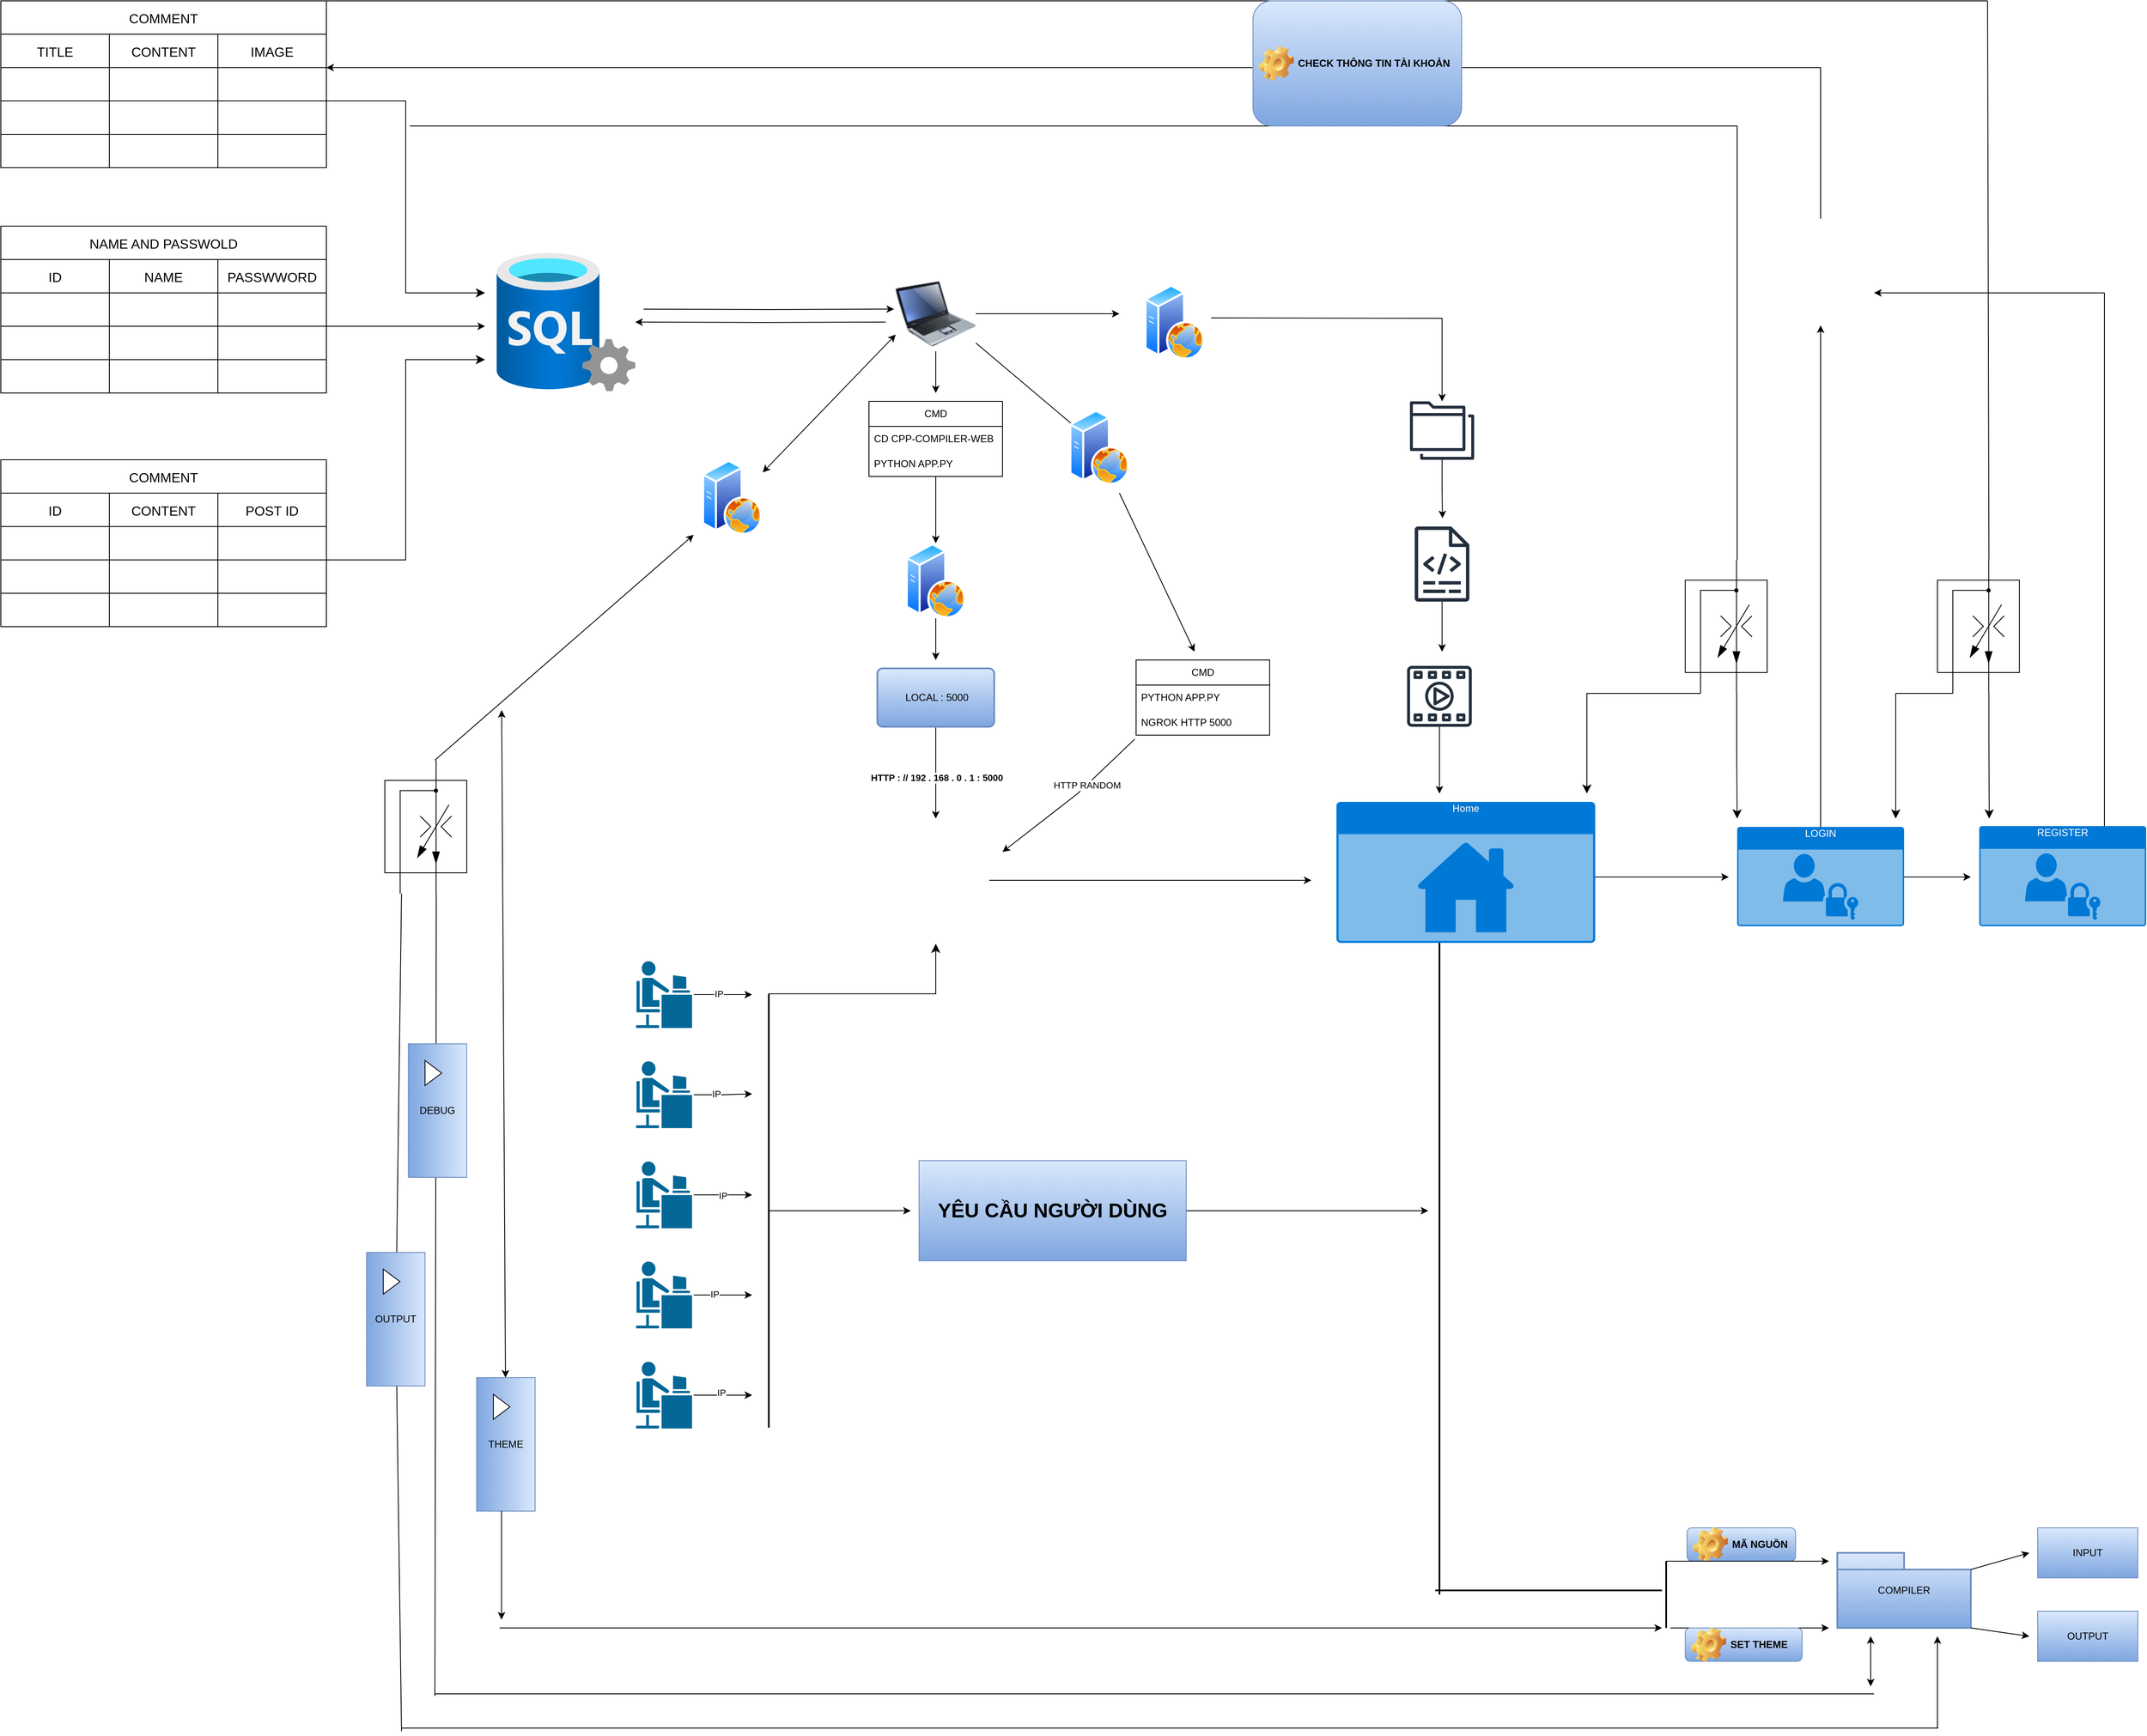 <mxfile version="24.7.7">
  <diagram id="C5RBs43oDa-KdzZeNtuy" name="Page-1">
    <mxGraphModel dx="3058" dy="2246" grid="1" gridSize="10" guides="1" tooltips="1" connect="1" arrows="1" fold="1" page="1" pageScale="1" pageWidth="827" pageHeight="1169" math="0" shadow="0">
      <root>
        <mxCell id="WIyWlLk6GJQsqaUBKTNV-0" />
        <mxCell id="WIyWlLk6GJQsqaUBKTNV-1" parent="WIyWlLk6GJQsqaUBKTNV-0" />
        <mxCell id="qYLYCxETFnoU9vuf-ubb-127" style="edgeStyle=orthogonalEdgeStyle;rounded=0;orthogonalLoop=1;jettySize=auto;html=1;" edge="1" parent="WIyWlLk6GJQsqaUBKTNV-1" source="qYLYCxETFnoU9vuf-ubb-1">
          <mxGeometry relative="1" as="geometry">
            <mxPoint x="180" y="281.0" as="targetPoint" />
          </mxGeometry>
        </mxCell>
        <mxCell id="qYLYCxETFnoU9vuf-ubb-131" value="IP" style="edgeLabel;html=1;align=center;verticalAlign=middle;resizable=0;points=[];" vertex="1" connectable="0" parent="qYLYCxETFnoU9vuf-ubb-127">
          <mxGeometry x="-0.144" y="1" relative="1" as="geometry">
            <mxPoint as="offset" />
          </mxGeometry>
        </mxCell>
        <mxCell id="qYLYCxETFnoU9vuf-ubb-1" value="" style="shape=mxgraph.cisco.people.androgenous_person;html=1;pointerEvents=1;dashed=0;fillColor=#036897;strokeColor=#ffffff;strokeWidth=2;verticalLabelPosition=bottom;verticalAlign=top;align=center;outlineConnect=0;" vertex="1" parent="WIyWlLk6GJQsqaUBKTNV-1">
          <mxGeometry x="40" y="240" width="69" height="82" as="geometry" />
        </mxCell>
        <mxCell id="qYLYCxETFnoU9vuf-ubb-53" style="edgeStyle=orthogonalEdgeStyle;rounded=0;orthogonalLoop=1;jettySize=auto;html=1;" edge="1" parent="WIyWlLk6GJQsqaUBKTNV-1" source="qYLYCxETFnoU9vuf-ubb-7">
          <mxGeometry relative="1" as="geometry">
            <mxPoint x="400" y="70" as="targetPoint" />
          </mxGeometry>
        </mxCell>
        <mxCell id="qYLYCxETFnoU9vuf-ubb-56" value="&lt;b&gt;HTTP : // 192 . 168 . 0 . 1 : 5000&lt;/b&gt;" style="edgeLabel;html=1;align=center;verticalAlign=middle;resizable=0;points=[];" vertex="1" connectable="0" parent="qYLYCxETFnoU9vuf-ubb-53">
          <mxGeometry x="0.105" relative="1" as="geometry">
            <mxPoint as="offset" />
          </mxGeometry>
        </mxCell>
        <mxCell id="qYLYCxETFnoU9vuf-ubb-7" value="&amp;nbsp; &amp;nbsp; &amp;nbsp; &amp;nbsp; LOCAL : 5000" style="rounded=1;arcSize=9;align=left;spacingLeft=5;strokeColor=#6c8ebf;html=1;strokeWidth=2;fontSize=12;fillColor=#dae8fc;gradientColor=#7ea6e0;fontStyle=0;" vertex="1" parent="WIyWlLk6GJQsqaUBKTNV-1">
          <mxGeometry x="330" y="-110" width="140" height="70" as="geometry" />
        </mxCell>
        <mxCell id="qYLYCxETFnoU9vuf-ubb-115" style="edgeStyle=orthogonalEdgeStyle;rounded=0;orthogonalLoop=1;jettySize=auto;html=1;" edge="1" parent="WIyWlLk6GJQsqaUBKTNV-1" target="qYLYCxETFnoU9vuf-ubb-39">
          <mxGeometry relative="1" as="geometry">
            <mxPoint x="340" y="-525" as="sourcePoint" />
          </mxGeometry>
        </mxCell>
        <mxCell id="qYLYCxETFnoU9vuf-ubb-144" style="edgeStyle=orthogonalEdgeStyle;rounded=0;orthogonalLoop=1;jettySize=auto;html=1;" edge="1" parent="WIyWlLk6GJQsqaUBKTNV-1">
          <mxGeometry relative="1" as="geometry">
            <mxPoint x="400" y="-440" as="targetPoint" />
            <mxPoint x="400" y="-490" as="sourcePoint" />
          </mxGeometry>
        </mxCell>
        <mxCell id="qYLYCxETFnoU9vuf-ubb-114" style="edgeStyle=orthogonalEdgeStyle;rounded=0;orthogonalLoop=1;jettySize=auto;html=1;" edge="1" parent="WIyWlLk6GJQsqaUBKTNV-1">
          <mxGeometry relative="1" as="geometry">
            <mxPoint x="350" y="-540.59" as="targetPoint" />
            <mxPoint x="50" y="-540.531" as="sourcePoint" />
          </mxGeometry>
        </mxCell>
        <mxCell id="qYLYCxETFnoU9vuf-ubb-39" value="" style="image;aspect=fixed;html=1;points=[];align=center;fontSize=12;image=img/lib/azure2/databases/SQL_Server.svg;" vertex="1" parent="WIyWlLk6GJQsqaUBKTNV-1">
          <mxGeometry x="-126" y="-608" width="166" height="166" as="geometry" />
        </mxCell>
        <mxCell id="qYLYCxETFnoU9vuf-ubb-143" style="edgeStyle=orthogonalEdgeStyle;rounded=0;orthogonalLoop=1;jettySize=auto;html=1;" edge="1" parent="WIyWlLk6GJQsqaUBKTNV-1" source="qYLYCxETFnoU9vuf-ubb-44" target="qYLYCxETFnoU9vuf-ubb-136">
          <mxGeometry relative="1" as="geometry">
            <mxPoint x="400" y="-270" as="targetPoint" />
          </mxGeometry>
        </mxCell>
        <mxCell id="qYLYCxETFnoU9vuf-ubb-44" value="CMD" style="swimlane;fontStyle=0;childLayout=stackLayout;horizontal=1;startSize=30;horizontalStack=0;resizeParent=1;resizeParentMax=0;resizeLast=0;collapsible=1;marginBottom=0;whiteSpace=wrap;html=1;" vertex="1" parent="WIyWlLk6GJQsqaUBKTNV-1">
          <mxGeometry x="320" y="-430" width="160" height="90" as="geometry" />
        </mxCell>
        <mxCell id="qYLYCxETFnoU9vuf-ubb-45" value="CD CPP-COMPILER-WEB" style="text;strokeColor=none;fillColor=none;align=left;verticalAlign=middle;spacingLeft=4;spacingRight=4;overflow=hidden;points=[[0,0.5],[1,0.5]];portConstraint=eastwest;rotatable=0;whiteSpace=wrap;html=1;" vertex="1" parent="qYLYCxETFnoU9vuf-ubb-44">
          <mxGeometry y="30" width="160" height="30" as="geometry" />
        </mxCell>
        <mxCell id="qYLYCxETFnoU9vuf-ubb-46" value="PYTHON APP.PY" style="text;strokeColor=none;fillColor=none;align=left;verticalAlign=middle;spacingLeft=4;spacingRight=4;overflow=hidden;points=[[0,0.5],[1,0.5]];portConstraint=eastwest;rotatable=0;whiteSpace=wrap;html=1;" vertex="1" parent="qYLYCxETFnoU9vuf-ubb-44">
          <mxGeometry y="60" width="160" height="30" as="geometry" />
        </mxCell>
        <mxCell id="qYLYCxETFnoU9vuf-ubb-149" style="edgeStyle=orthogonalEdgeStyle;rounded=0;orthogonalLoop=1;jettySize=auto;html=1;" edge="1" parent="WIyWlLk6GJQsqaUBKTNV-1" source="qYLYCxETFnoU9vuf-ubb-51">
          <mxGeometry relative="1" as="geometry">
            <mxPoint x="850" y="144" as="targetPoint" />
          </mxGeometry>
        </mxCell>
        <mxCell id="qYLYCxETFnoU9vuf-ubb-51" value="" style="shape=image;html=1;verticalAlign=top;verticalLabelPosition=bottom;labelBackgroundColor=#ffffff;imageAspect=0;aspect=fixed;image=https://cdn0.iconfinder.com/data/icons/social-network-9/50/20-128.png" vertex="1" parent="WIyWlLk6GJQsqaUBKTNV-1">
          <mxGeometry x="336" y="80" width="128" height="128" as="geometry" />
        </mxCell>
        <mxCell id="qYLYCxETFnoU9vuf-ubb-57" value="NAME AND PASSWOLD" style="shape=table;childLayout=tableLayout;startSize=40;collapsible=0;recursiveResize=0;expand=0;fontSize=16;" vertex="1" parent="WIyWlLk6GJQsqaUBKTNV-1">
          <mxGeometry x="-720" y="-640" width="390" height="200" as="geometry" />
        </mxCell>
        <mxCell id="qYLYCxETFnoU9vuf-ubb-58" value="" style="shape=tableRow;horizontal=0;swimlaneHead=0;swimlaneBody=0;top=0;left=0;strokeColor=inherit;bottom=0;right=0;dropTarget=0;fontStyle=0;fillColor=none;points=[[0,0.5],[1,0.5]];portConstraint=eastwest;startSize=0;collapsible=0;recursiveResize=0;expand=0;fontSize=16;" vertex="1" parent="qYLYCxETFnoU9vuf-ubb-57">
          <mxGeometry y="40" width="390" height="80" as="geometry" />
        </mxCell>
        <mxCell id="qYLYCxETFnoU9vuf-ubb-59" value="ID" style="swimlane;swimlaneHead=0;swimlaneBody=0;fontStyle=0;strokeColor=inherit;connectable=0;fillColor=none;startSize=40;collapsible=0;recursiveResize=0;expand=0;fontSize=16;" vertex="1" parent="qYLYCxETFnoU9vuf-ubb-58">
          <mxGeometry width="130" height="80" as="geometry">
            <mxRectangle width="130" height="80" as="alternateBounds" />
          </mxGeometry>
        </mxCell>
        <mxCell id="qYLYCxETFnoU9vuf-ubb-60" value="NAME" style="swimlane;swimlaneHead=0;swimlaneBody=0;fontStyle=0;strokeColor=inherit;connectable=0;fillColor=none;startSize=40;collapsible=0;recursiveResize=0;expand=0;fontSize=16;" vertex="1" parent="qYLYCxETFnoU9vuf-ubb-58">
          <mxGeometry x="130" width="130" height="80" as="geometry">
            <mxRectangle width="130" height="80" as="alternateBounds" />
          </mxGeometry>
        </mxCell>
        <mxCell id="qYLYCxETFnoU9vuf-ubb-61" value="PASSWWORD" style="swimlane;swimlaneHead=0;swimlaneBody=0;fontStyle=0;strokeColor=inherit;connectable=0;fillColor=none;startSize=40;collapsible=0;recursiveResize=0;expand=0;fontSize=16;" vertex="1" parent="qYLYCxETFnoU9vuf-ubb-58">
          <mxGeometry x="260" width="130" height="80" as="geometry">
            <mxRectangle width="130" height="80" as="alternateBounds" />
          </mxGeometry>
        </mxCell>
        <mxCell id="qYLYCxETFnoU9vuf-ubb-62" value="" style="shape=tableRow;horizontal=0;swimlaneHead=0;swimlaneBody=0;top=0;left=0;strokeColor=inherit;bottom=0;right=0;dropTarget=0;fontStyle=0;fillColor=none;points=[[0,0.5],[1,0.5]];portConstraint=eastwest;startSize=0;collapsible=0;recursiveResize=0;expand=0;fontSize=16;" vertex="1" parent="qYLYCxETFnoU9vuf-ubb-57">
          <mxGeometry y="120" width="390" height="40" as="geometry" />
        </mxCell>
        <mxCell id="qYLYCxETFnoU9vuf-ubb-63" value="" style="swimlane;swimlaneHead=0;swimlaneBody=0;fontStyle=0;connectable=0;strokeColor=inherit;fillColor=none;startSize=0;collapsible=0;recursiveResize=0;expand=0;fontSize=16;" vertex="1" parent="qYLYCxETFnoU9vuf-ubb-62">
          <mxGeometry width="130" height="40" as="geometry">
            <mxRectangle width="130" height="40" as="alternateBounds" />
          </mxGeometry>
        </mxCell>
        <mxCell id="qYLYCxETFnoU9vuf-ubb-64" value="" style="swimlane;swimlaneHead=0;swimlaneBody=0;fontStyle=0;connectable=0;strokeColor=inherit;fillColor=none;startSize=0;collapsible=0;recursiveResize=0;expand=0;fontSize=16;" vertex="1" parent="qYLYCxETFnoU9vuf-ubb-62">
          <mxGeometry x="130" width="130" height="40" as="geometry">
            <mxRectangle width="130" height="40" as="alternateBounds" />
          </mxGeometry>
        </mxCell>
        <mxCell id="qYLYCxETFnoU9vuf-ubb-65" value="" style="swimlane;swimlaneHead=0;swimlaneBody=0;fontStyle=0;connectable=0;strokeColor=inherit;fillColor=none;startSize=0;collapsible=0;recursiveResize=0;expand=0;fontSize=16;" vertex="1" parent="qYLYCxETFnoU9vuf-ubb-62">
          <mxGeometry x="260" width="130" height="40" as="geometry">
            <mxRectangle width="130" height="40" as="alternateBounds" />
          </mxGeometry>
        </mxCell>
        <mxCell id="qYLYCxETFnoU9vuf-ubb-66" value="" style="shape=tableRow;horizontal=0;swimlaneHead=0;swimlaneBody=0;top=0;left=0;strokeColor=inherit;bottom=0;right=0;dropTarget=0;fontStyle=0;fillColor=none;points=[[0,0.5],[1,0.5]];portConstraint=eastwest;startSize=0;collapsible=0;recursiveResize=0;expand=0;fontSize=16;" vertex="1" parent="qYLYCxETFnoU9vuf-ubb-57">
          <mxGeometry y="160" width="390" height="40" as="geometry" />
        </mxCell>
        <mxCell id="qYLYCxETFnoU9vuf-ubb-67" value="" style="swimlane;swimlaneHead=0;swimlaneBody=0;fontStyle=0;connectable=0;strokeColor=inherit;fillColor=none;startSize=0;collapsible=0;recursiveResize=0;expand=0;fontSize=16;" vertex="1" parent="qYLYCxETFnoU9vuf-ubb-66">
          <mxGeometry width="130" height="40" as="geometry">
            <mxRectangle width="130" height="40" as="alternateBounds" />
          </mxGeometry>
        </mxCell>
        <mxCell id="qYLYCxETFnoU9vuf-ubb-68" value="" style="swimlane;swimlaneHead=0;swimlaneBody=0;fontStyle=0;connectable=0;strokeColor=inherit;fillColor=none;startSize=0;collapsible=0;recursiveResize=0;expand=0;fontSize=16;" vertex="1" parent="qYLYCxETFnoU9vuf-ubb-66">
          <mxGeometry x="130" width="130" height="40" as="geometry">
            <mxRectangle width="130" height="40" as="alternateBounds" />
          </mxGeometry>
        </mxCell>
        <mxCell id="qYLYCxETFnoU9vuf-ubb-69" value="" style="swimlane;swimlaneHead=0;swimlaneBody=0;fontStyle=0;connectable=0;strokeColor=inherit;fillColor=none;startSize=0;collapsible=0;recursiveResize=0;expand=0;fontSize=16;" vertex="1" parent="qYLYCxETFnoU9vuf-ubb-66">
          <mxGeometry x="260" width="130" height="40" as="geometry">
            <mxRectangle width="130" height="40" as="alternateBounds" />
          </mxGeometry>
        </mxCell>
        <mxCell id="qYLYCxETFnoU9vuf-ubb-74" value="COMMENT" style="shape=table;childLayout=tableLayout;startSize=40;collapsible=0;recursiveResize=0;expand=0;fontSize=16;" vertex="1" parent="WIyWlLk6GJQsqaUBKTNV-1">
          <mxGeometry x="-720" y="-360" width="390" height="200" as="geometry" />
        </mxCell>
        <mxCell id="qYLYCxETFnoU9vuf-ubb-75" value="" style="shape=tableRow;horizontal=0;swimlaneHead=0;swimlaneBody=0;top=0;left=0;strokeColor=inherit;bottom=0;right=0;dropTarget=0;fontStyle=0;fillColor=none;points=[[0,0.5],[1,0.5]];portConstraint=eastwest;startSize=0;collapsible=0;recursiveResize=0;expand=0;fontSize=16;" vertex="1" parent="qYLYCxETFnoU9vuf-ubb-74">
          <mxGeometry y="40" width="390" height="80" as="geometry" />
        </mxCell>
        <mxCell id="qYLYCxETFnoU9vuf-ubb-76" value="ID" style="swimlane;swimlaneHead=0;swimlaneBody=0;fontStyle=0;strokeColor=inherit;connectable=0;fillColor=none;startSize=40;collapsible=0;recursiveResize=0;expand=0;fontSize=16;" vertex="1" parent="qYLYCxETFnoU9vuf-ubb-75">
          <mxGeometry width="130" height="80" as="geometry">
            <mxRectangle width="130" height="80" as="alternateBounds" />
          </mxGeometry>
        </mxCell>
        <mxCell id="qYLYCxETFnoU9vuf-ubb-77" value="CONTENT" style="swimlane;swimlaneHead=0;swimlaneBody=0;fontStyle=0;strokeColor=inherit;connectable=0;fillColor=none;startSize=40;collapsible=0;recursiveResize=0;expand=0;fontSize=16;" vertex="1" parent="qYLYCxETFnoU9vuf-ubb-75">
          <mxGeometry x="130" width="130" height="80" as="geometry">
            <mxRectangle width="130" height="80" as="alternateBounds" />
          </mxGeometry>
        </mxCell>
        <mxCell id="qYLYCxETFnoU9vuf-ubb-78" value="POST ID" style="swimlane;swimlaneHead=0;swimlaneBody=0;fontStyle=0;strokeColor=inherit;connectable=0;fillColor=none;startSize=40;collapsible=0;recursiveResize=0;expand=0;fontSize=16;" vertex="1" parent="qYLYCxETFnoU9vuf-ubb-75">
          <mxGeometry x="260" width="130" height="80" as="geometry">
            <mxRectangle width="130" height="80" as="alternateBounds" />
          </mxGeometry>
        </mxCell>
        <mxCell id="qYLYCxETFnoU9vuf-ubb-79" value="" style="shape=tableRow;horizontal=0;swimlaneHead=0;swimlaneBody=0;top=0;left=0;strokeColor=inherit;bottom=0;right=0;dropTarget=0;fontStyle=0;fillColor=none;points=[[0,0.5],[1,0.5]];portConstraint=eastwest;startSize=0;collapsible=0;recursiveResize=0;expand=0;fontSize=16;" vertex="1" parent="qYLYCxETFnoU9vuf-ubb-74">
          <mxGeometry y="120" width="390" height="40" as="geometry" />
        </mxCell>
        <mxCell id="qYLYCxETFnoU9vuf-ubb-80" value="" style="swimlane;swimlaneHead=0;swimlaneBody=0;fontStyle=0;connectable=0;strokeColor=inherit;fillColor=none;startSize=0;collapsible=0;recursiveResize=0;expand=0;fontSize=16;" vertex="1" parent="qYLYCxETFnoU9vuf-ubb-79">
          <mxGeometry width="130" height="40" as="geometry">
            <mxRectangle width="130" height="40" as="alternateBounds" />
          </mxGeometry>
        </mxCell>
        <mxCell id="qYLYCxETFnoU9vuf-ubb-81" value="" style="swimlane;swimlaneHead=0;swimlaneBody=0;fontStyle=0;connectable=0;strokeColor=inherit;fillColor=none;startSize=0;collapsible=0;recursiveResize=0;expand=0;fontSize=16;" vertex="1" parent="qYLYCxETFnoU9vuf-ubb-79">
          <mxGeometry x="130" width="130" height="40" as="geometry">
            <mxRectangle width="130" height="40" as="alternateBounds" />
          </mxGeometry>
        </mxCell>
        <mxCell id="qYLYCxETFnoU9vuf-ubb-82" value="" style="swimlane;swimlaneHead=0;swimlaneBody=0;fontStyle=0;connectable=0;strokeColor=inherit;fillColor=none;startSize=0;collapsible=0;recursiveResize=0;expand=0;fontSize=16;" vertex="1" parent="qYLYCxETFnoU9vuf-ubb-79">
          <mxGeometry x="260" width="130" height="40" as="geometry">
            <mxRectangle width="130" height="40" as="alternateBounds" />
          </mxGeometry>
        </mxCell>
        <mxCell id="qYLYCxETFnoU9vuf-ubb-83" value="" style="shape=tableRow;horizontal=0;swimlaneHead=0;swimlaneBody=0;top=0;left=0;strokeColor=inherit;bottom=0;right=0;dropTarget=0;fontStyle=0;fillColor=none;points=[[0,0.5],[1,0.5]];portConstraint=eastwest;startSize=0;collapsible=0;recursiveResize=0;expand=0;fontSize=16;" vertex="1" parent="qYLYCxETFnoU9vuf-ubb-74">
          <mxGeometry y="160" width="390" height="40" as="geometry" />
        </mxCell>
        <mxCell id="qYLYCxETFnoU9vuf-ubb-84" value="" style="swimlane;swimlaneHead=0;swimlaneBody=0;fontStyle=0;connectable=0;strokeColor=inherit;fillColor=none;startSize=0;collapsible=0;recursiveResize=0;expand=0;fontSize=16;" vertex="1" parent="qYLYCxETFnoU9vuf-ubb-83">
          <mxGeometry width="130" height="40" as="geometry">
            <mxRectangle width="130" height="40" as="alternateBounds" />
          </mxGeometry>
        </mxCell>
        <mxCell id="qYLYCxETFnoU9vuf-ubb-85" value="" style="swimlane;swimlaneHead=0;swimlaneBody=0;fontStyle=0;connectable=0;strokeColor=inherit;fillColor=none;startSize=0;collapsible=0;recursiveResize=0;expand=0;fontSize=16;" vertex="1" parent="qYLYCxETFnoU9vuf-ubb-83">
          <mxGeometry x="130" width="130" height="40" as="geometry">
            <mxRectangle width="130" height="40" as="alternateBounds" />
          </mxGeometry>
        </mxCell>
        <mxCell id="qYLYCxETFnoU9vuf-ubb-86" value="" style="swimlane;swimlaneHead=0;swimlaneBody=0;fontStyle=0;connectable=0;strokeColor=inherit;fillColor=none;startSize=0;collapsible=0;recursiveResize=0;expand=0;fontSize=16;" vertex="1" parent="qYLYCxETFnoU9vuf-ubb-83">
          <mxGeometry x="260" width="130" height="40" as="geometry">
            <mxRectangle width="130" height="40" as="alternateBounds" />
          </mxGeometry>
        </mxCell>
        <mxCell id="qYLYCxETFnoU9vuf-ubb-87" value="COMMENT" style="shape=table;childLayout=tableLayout;startSize=40;collapsible=0;recursiveResize=0;expand=0;fontSize=16;" vertex="1" parent="WIyWlLk6GJQsqaUBKTNV-1">
          <mxGeometry x="-720" y="-910" width="390" height="200" as="geometry" />
        </mxCell>
        <mxCell id="qYLYCxETFnoU9vuf-ubb-88" value="" style="shape=tableRow;horizontal=0;swimlaneHead=0;swimlaneBody=0;top=0;left=0;strokeColor=inherit;bottom=0;right=0;dropTarget=0;fontStyle=0;fillColor=none;points=[[0,0.5],[1,0.5]];portConstraint=eastwest;startSize=0;collapsible=0;recursiveResize=0;expand=0;fontSize=16;" vertex="1" parent="qYLYCxETFnoU9vuf-ubb-87">
          <mxGeometry y="40" width="390" height="80" as="geometry" />
        </mxCell>
        <mxCell id="qYLYCxETFnoU9vuf-ubb-89" value="TITLE" style="swimlane;swimlaneHead=0;swimlaneBody=0;fontStyle=0;strokeColor=inherit;connectable=0;fillColor=none;startSize=40;collapsible=0;recursiveResize=0;expand=0;fontSize=16;" vertex="1" parent="qYLYCxETFnoU9vuf-ubb-88">
          <mxGeometry width="130" height="80" as="geometry">
            <mxRectangle width="130" height="80" as="alternateBounds" />
          </mxGeometry>
        </mxCell>
        <mxCell id="qYLYCxETFnoU9vuf-ubb-90" value="CONTENT" style="swimlane;swimlaneHead=0;swimlaneBody=0;fontStyle=0;strokeColor=inherit;connectable=0;fillColor=none;startSize=40;collapsible=0;recursiveResize=0;expand=0;fontSize=16;" vertex="1" parent="qYLYCxETFnoU9vuf-ubb-88">
          <mxGeometry x="130" width="130" height="80" as="geometry">
            <mxRectangle width="130" height="80" as="alternateBounds" />
          </mxGeometry>
        </mxCell>
        <mxCell id="qYLYCxETFnoU9vuf-ubb-91" value="IMAGE" style="swimlane;swimlaneHead=0;swimlaneBody=0;fontStyle=0;strokeColor=inherit;connectable=0;fillColor=none;startSize=40;collapsible=0;recursiveResize=0;expand=0;fontSize=16;" vertex="1" parent="qYLYCxETFnoU9vuf-ubb-88">
          <mxGeometry x="260" width="130" height="80" as="geometry">
            <mxRectangle width="130" height="80" as="alternateBounds" />
          </mxGeometry>
        </mxCell>
        <mxCell id="qYLYCxETFnoU9vuf-ubb-92" value="" style="shape=tableRow;horizontal=0;swimlaneHead=0;swimlaneBody=0;top=0;left=0;strokeColor=inherit;bottom=0;right=0;dropTarget=0;fontStyle=0;fillColor=none;points=[[0,0.5],[1,0.5]];portConstraint=eastwest;startSize=0;collapsible=0;recursiveResize=0;expand=0;fontSize=16;" vertex="1" parent="qYLYCxETFnoU9vuf-ubb-87">
          <mxGeometry y="120" width="390" height="40" as="geometry" />
        </mxCell>
        <mxCell id="qYLYCxETFnoU9vuf-ubb-93" value="" style="swimlane;swimlaneHead=0;swimlaneBody=0;fontStyle=0;connectable=0;strokeColor=inherit;fillColor=none;startSize=0;collapsible=0;recursiveResize=0;expand=0;fontSize=16;" vertex="1" parent="qYLYCxETFnoU9vuf-ubb-92">
          <mxGeometry width="130" height="40" as="geometry">
            <mxRectangle width="130" height="40" as="alternateBounds" />
          </mxGeometry>
        </mxCell>
        <mxCell id="qYLYCxETFnoU9vuf-ubb-94" value="" style="swimlane;swimlaneHead=0;swimlaneBody=0;fontStyle=0;connectable=0;strokeColor=inherit;fillColor=none;startSize=0;collapsible=0;recursiveResize=0;expand=0;fontSize=16;" vertex="1" parent="qYLYCxETFnoU9vuf-ubb-92">
          <mxGeometry x="130" width="130" height="40" as="geometry">
            <mxRectangle width="130" height="40" as="alternateBounds" />
          </mxGeometry>
        </mxCell>
        <mxCell id="qYLYCxETFnoU9vuf-ubb-95" value="" style="swimlane;swimlaneHead=0;swimlaneBody=0;fontStyle=0;connectable=0;strokeColor=inherit;fillColor=none;startSize=0;collapsible=0;recursiveResize=0;expand=0;fontSize=16;" vertex="1" parent="qYLYCxETFnoU9vuf-ubb-92">
          <mxGeometry x="260" width="130" height="40" as="geometry">
            <mxRectangle width="130" height="40" as="alternateBounds" />
          </mxGeometry>
        </mxCell>
        <mxCell id="qYLYCxETFnoU9vuf-ubb-96" value="" style="shape=tableRow;horizontal=0;swimlaneHead=0;swimlaneBody=0;top=0;left=0;strokeColor=inherit;bottom=0;right=0;dropTarget=0;fontStyle=0;fillColor=none;points=[[0,0.5],[1,0.5]];portConstraint=eastwest;startSize=0;collapsible=0;recursiveResize=0;expand=0;fontSize=16;" vertex="1" parent="qYLYCxETFnoU9vuf-ubb-87">
          <mxGeometry y="160" width="390" height="40" as="geometry" />
        </mxCell>
        <mxCell id="qYLYCxETFnoU9vuf-ubb-97" value="" style="swimlane;swimlaneHead=0;swimlaneBody=0;fontStyle=0;connectable=0;strokeColor=inherit;fillColor=none;startSize=0;collapsible=0;recursiveResize=0;expand=0;fontSize=16;" vertex="1" parent="qYLYCxETFnoU9vuf-ubb-96">
          <mxGeometry width="130" height="40" as="geometry">
            <mxRectangle width="130" height="40" as="alternateBounds" />
          </mxGeometry>
        </mxCell>
        <mxCell id="qYLYCxETFnoU9vuf-ubb-98" value="" style="swimlane;swimlaneHead=0;swimlaneBody=0;fontStyle=0;connectable=0;strokeColor=inherit;fillColor=none;startSize=0;collapsible=0;recursiveResize=0;expand=0;fontSize=16;" vertex="1" parent="qYLYCxETFnoU9vuf-ubb-96">
          <mxGeometry x="130" width="130" height="40" as="geometry">
            <mxRectangle width="130" height="40" as="alternateBounds" />
          </mxGeometry>
        </mxCell>
        <mxCell id="qYLYCxETFnoU9vuf-ubb-99" value="" style="swimlane;swimlaneHead=0;swimlaneBody=0;fontStyle=0;connectable=0;strokeColor=inherit;fillColor=none;startSize=0;collapsible=0;recursiveResize=0;expand=0;fontSize=16;" vertex="1" parent="qYLYCxETFnoU9vuf-ubb-96">
          <mxGeometry x="260" width="130" height="40" as="geometry">
            <mxRectangle width="130" height="40" as="alternateBounds" />
          </mxGeometry>
        </mxCell>
        <mxCell id="qYLYCxETFnoU9vuf-ubb-110" value="" style="edgeStyle=elbowEdgeStyle;elbow=horizontal;endArrow=classic;html=1;curved=0;rounded=0;endSize=8;startSize=8;" edge="1" parent="WIyWlLk6GJQsqaUBKTNV-1">
          <mxGeometry width="50" height="50" relative="1" as="geometry">
            <mxPoint x="-330" y="-240" as="sourcePoint" />
            <mxPoint x="-140" y="-480" as="targetPoint" />
          </mxGeometry>
        </mxCell>
        <mxCell id="qYLYCxETFnoU9vuf-ubb-111" value="" style="edgeStyle=elbowEdgeStyle;elbow=horizontal;endArrow=classic;html=1;curved=0;rounded=0;endSize=8;startSize=8;" edge="1" parent="WIyWlLk6GJQsqaUBKTNV-1">
          <mxGeometry width="50" height="50" relative="1" as="geometry">
            <mxPoint x="-330" y="-790" as="sourcePoint" />
            <mxPoint x="-140" y="-560" as="targetPoint" />
          </mxGeometry>
        </mxCell>
        <mxCell id="qYLYCxETFnoU9vuf-ubb-113" value="" style="endArrow=classic;html=1;rounded=0;" edge="1" parent="WIyWlLk6GJQsqaUBKTNV-1">
          <mxGeometry width="50" height="50" relative="1" as="geometry">
            <mxPoint x="-330" y="-520" as="sourcePoint" />
            <mxPoint x="-140" y="-520" as="targetPoint" />
          </mxGeometry>
        </mxCell>
        <mxCell id="qYLYCxETFnoU9vuf-ubb-126" style="edgeStyle=orthogonalEdgeStyle;rounded=0;orthogonalLoop=1;jettySize=auto;html=1;" edge="1" parent="WIyWlLk6GJQsqaUBKTNV-1" source="qYLYCxETFnoU9vuf-ubb-116">
          <mxGeometry relative="1" as="geometry">
            <mxPoint x="180" y="400" as="targetPoint" />
          </mxGeometry>
        </mxCell>
        <mxCell id="qYLYCxETFnoU9vuf-ubb-132" value="IP" style="edgeLabel;html=1;align=center;verticalAlign=middle;resizable=0;points=[];" vertex="1" connectable="0" parent="qYLYCxETFnoU9vuf-ubb-126">
          <mxGeometry x="-0.222" y="1" relative="1" as="geometry">
            <mxPoint as="offset" />
          </mxGeometry>
        </mxCell>
        <mxCell id="qYLYCxETFnoU9vuf-ubb-116" value="" style="shape=mxgraph.cisco.people.androgenous_person;html=1;pointerEvents=1;dashed=0;fillColor=#036897;strokeColor=#ffffff;strokeWidth=2;verticalLabelPosition=bottom;verticalAlign=top;align=center;outlineConnect=0;" vertex="1" parent="WIyWlLk6GJQsqaUBKTNV-1">
          <mxGeometry x="40" y="360" width="69" height="82" as="geometry" />
        </mxCell>
        <mxCell id="qYLYCxETFnoU9vuf-ubb-128" style="edgeStyle=orthogonalEdgeStyle;rounded=0;orthogonalLoop=1;jettySize=auto;html=1;" edge="1" parent="WIyWlLk6GJQsqaUBKTNV-1" source="qYLYCxETFnoU9vuf-ubb-117">
          <mxGeometry relative="1" as="geometry">
            <mxPoint x="180" y="521.0" as="targetPoint" />
          </mxGeometry>
        </mxCell>
        <mxCell id="qYLYCxETFnoU9vuf-ubb-133" value="IP" style="edgeLabel;html=1;align=center;verticalAlign=middle;resizable=0;points=[];" vertex="1" connectable="0" parent="qYLYCxETFnoU9vuf-ubb-128">
          <mxGeometry x="0.024" relative="1" as="geometry">
            <mxPoint as="offset" />
          </mxGeometry>
        </mxCell>
        <mxCell id="qYLYCxETFnoU9vuf-ubb-117" value="" style="shape=mxgraph.cisco.people.androgenous_person;html=1;pointerEvents=1;dashed=0;fillColor=#036897;strokeColor=#ffffff;strokeWidth=2;verticalLabelPosition=bottom;verticalAlign=top;align=center;outlineConnect=0;" vertex="1" parent="WIyWlLk6GJQsqaUBKTNV-1">
          <mxGeometry x="40" y="480" width="69" height="82" as="geometry" />
        </mxCell>
        <mxCell id="qYLYCxETFnoU9vuf-ubb-129" style="edgeStyle=orthogonalEdgeStyle;rounded=0;orthogonalLoop=1;jettySize=auto;html=1;" edge="1" parent="WIyWlLk6GJQsqaUBKTNV-1" source="qYLYCxETFnoU9vuf-ubb-118">
          <mxGeometry relative="1" as="geometry">
            <mxPoint x="180" y="641.0" as="targetPoint" />
          </mxGeometry>
        </mxCell>
        <mxCell id="qYLYCxETFnoU9vuf-ubb-134" value="IP" style="edgeLabel;html=1;align=center;verticalAlign=middle;resizable=0;points=[];" vertex="1" connectable="0" parent="qYLYCxETFnoU9vuf-ubb-129">
          <mxGeometry x="-0.279" y="1" relative="1" as="geometry">
            <mxPoint as="offset" />
          </mxGeometry>
        </mxCell>
        <mxCell id="qYLYCxETFnoU9vuf-ubb-118" value="" style="shape=mxgraph.cisco.people.androgenous_person;html=1;pointerEvents=1;dashed=0;fillColor=#036897;strokeColor=#ffffff;strokeWidth=2;verticalLabelPosition=bottom;verticalAlign=top;align=center;outlineConnect=0;" vertex="1" parent="WIyWlLk6GJQsqaUBKTNV-1">
          <mxGeometry x="40" y="600" width="69" height="82" as="geometry" />
        </mxCell>
        <mxCell id="qYLYCxETFnoU9vuf-ubb-130" style="edgeStyle=orthogonalEdgeStyle;rounded=0;orthogonalLoop=1;jettySize=auto;html=1;" edge="1" parent="WIyWlLk6GJQsqaUBKTNV-1" source="qYLYCxETFnoU9vuf-ubb-119">
          <mxGeometry relative="1" as="geometry">
            <mxPoint x="180" y="761.0" as="targetPoint" />
          </mxGeometry>
        </mxCell>
        <mxCell id="qYLYCxETFnoU9vuf-ubb-135" value="IP" style="edgeLabel;html=1;align=center;verticalAlign=middle;resizable=0;points=[];" vertex="1" connectable="0" parent="qYLYCxETFnoU9vuf-ubb-130">
          <mxGeometry x="-0.048" y="3" relative="1" as="geometry">
            <mxPoint as="offset" />
          </mxGeometry>
        </mxCell>
        <mxCell id="qYLYCxETFnoU9vuf-ubb-119" value="" style="shape=mxgraph.cisco.people.androgenous_person;html=1;pointerEvents=1;dashed=0;fillColor=#036897;strokeColor=#ffffff;strokeWidth=2;verticalLabelPosition=bottom;verticalAlign=top;align=center;outlineConnect=0;" vertex="1" parent="WIyWlLk6GJQsqaUBKTNV-1">
          <mxGeometry x="40" y="720" width="69" height="82" as="geometry" />
        </mxCell>
        <mxCell id="qYLYCxETFnoU9vuf-ubb-121" value="" style="edgeStyle=segmentEdgeStyle;endArrow=classic;html=1;curved=0;rounded=0;endSize=8;startSize=8;" edge="1" parent="WIyWlLk6GJQsqaUBKTNV-1">
          <mxGeometry width="50" height="50" relative="1" as="geometry">
            <mxPoint x="200" y="280" as="sourcePoint" />
            <mxPoint x="400" y="220" as="targetPoint" />
          </mxGeometry>
        </mxCell>
        <mxCell id="qYLYCxETFnoU9vuf-ubb-175" style="edgeStyle=orthogonalEdgeStyle;rounded=0;orthogonalLoop=1;jettySize=auto;html=1;exitX=0.5;exitY=0.523;exitDx=0;exitDy=0;exitPerimeter=0;" edge="1" parent="WIyWlLk6GJQsqaUBKTNV-1" source="qYLYCxETFnoU9vuf-ubb-123">
          <mxGeometry relative="1" as="geometry">
            <mxPoint x="370" y="540" as="targetPoint" />
          </mxGeometry>
        </mxCell>
        <mxCell id="qYLYCxETFnoU9vuf-ubb-123" value="" style="line;strokeWidth=2;direction=south;html=1;" vertex="1" parent="WIyWlLk6GJQsqaUBKTNV-1">
          <mxGeometry x="190" y="280" width="20" height="520" as="geometry" />
        </mxCell>
        <mxCell id="qYLYCxETFnoU9vuf-ubb-145" style="edgeStyle=orthogonalEdgeStyle;rounded=0;orthogonalLoop=1;jettySize=auto;html=1;" edge="1" parent="WIyWlLk6GJQsqaUBKTNV-1" source="qYLYCxETFnoU9vuf-ubb-136">
          <mxGeometry relative="1" as="geometry">
            <mxPoint x="400" y="-120" as="targetPoint" />
          </mxGeometry>
        </mxCell>
        <mxCell id="qYLYCxETFnoU9vuf-ubb-136" value="" style="image;aspect=fixed;perimeter=ellipsePerimeter;html=1;align=center;shadow=0;dashed=0;spacingTop=3;image=img/lib/active_directory/web_server.svg;" vertex="1" parent="WIyWlLk6GJQsqaUBKTNV-1">
          <mxGeometry x="364" y="-260" width="72" height="90" as="geometry" />
        </mxCell>
        <mxCell id="qYLYCxETFnoU9vuf-ubb-147" value="Home" style="html=1;whiteSpace=wrap;strokeColor=none;fillColor=#0079D6;labelPosition=center;verticalLabelPosition=middle;verticalAlign=top;align=center;fontSize=12;outlineConnect=0;spacingTop=-6;fontColor=#FFFFFF;sketch=0;shape=mxgraph.sitemap.home;" vertex="1" parent="WIyWlLk6GJQsqaUBKTNV-1">
          <mxGeometry x="880" y="50" width="310" height="169" as="geometry" />
        </mxCell>
        <mxCell id="qYLYCxETFnoU9vuf-ubb-171" style="edgeStyle=orthogonalEdgeStyle;rounded=0;orthogonalLoop=1;jettySize=auto;html=1;" edge="1" parent="WIyWlLk6GJQsqaUBKTNV-1" source="qYLYCxETFnoU9vuf-ubb-148">
          <mxGeometry relative="1" as="geometry">
            <mxPoint x="620" y="-535.0" as="targetPoint" />
          </mxGeometry>
        </mxCell>
        <mxCell id="qYLYCxETFnoU9vuf-ubb-148" value="" style="image;html=1;image=img/lib/clip_art/computers/Laptop_128x128.png" vertex="1" parent="WIyWlLk6GJQsqaUBKTNV-1">
          <mxGeometry x="352" y="-580" width="96" height="90" as="geometry" />
        </mxCell>
        <mxCell id="qYLYCxETFnoU9vuf-ubb-156" value="" style="edgeStyle=orthogonalEdgeStyle;rounded=0;orthogonalLoop=1;jettySize=auto;html=1;" edge="1" parent="WIyWlLk6GJQsqaUBKTNV-1" target="qYLYCxETFnoU9vuf-ubb-155">
          <mxGeometry relative="1" as="geometry">
            <mxPoint x="1000" y="40" as="targetPoint" />
            <mxPoint x="730" y="-530" as="sourcePoint" />
          </mxGeometry>
        </mxCell>
        <mxCell id="qYLYCxETFnoU9vuf-ubb-162" style="edgeStyle=orthogonalEdgeStyle;rounded=0;orthogonalLoop=1;jettySize=auto;html=1;" edge="1" parent="WIyWlLk6GJQsqaUBKTNV-1" source="qYLYCxETFnoU9vuf-ubb-155">
          <mxGeometry relative="1" as="geometry">
            <mxPoint x="1007" y="-290" as="targetPoint" />
          </mxGeometry>
        </mxCell>
        <mxCell id="qYLYCxETFnoU9vuf-ubb-155" value="" style="sketch=0;outlineConnect=0;fontColor=#232F3E;gradientColor=none;fillColor=#232F3D;strokeColor=none;dashed=0;verticalLabelPosition=bottom;verticalAlign=top;align=center;html=1;fontSize=12;fontStyle=0;aspect=fixed;pointerEvents=1;shape=mxgraph.aws4.folders;" vertex="1" parent="WIyWlLk6GJQsqaUBKTNV-1">
          <mxGeometry x="968.05" y="-430" width="76.9" height="70" as="geometry" />
        </mxCell>
        <mxCell id="qYLYCxETFnoU9vuf-ubb-164" style="edgeStyle=orthogonalEdgeStyle;rounded=0;orthogonalLoop=1;jettySize=auto;html=1;" edge="1" parent="WIyWlLk6GJQsqaUBKTNV-1" source="qYLYCxETFnoU9vuf-ubb-159">
          <mxGeometry relative="1" as="geometry">
            <mxPoint x="1003.38" y="40" as="targetPoint" />
          </mxGeometry>
        </mxCell>
        <mxCell id="qYLYCxETFnoU9vuf-ubb-159" value="" style="sketch=0;outlineConnect=0;fontColor=#232F3E;gradientColor=none;fillColor=#232F3D;strokeColor=none;dashed=0;verticalLabelPosition=bottom;verticalAlign=top;align=center;html=1;fontSize=12;fontStyle=0;aspect=fixed;pointerEvents=1;shape=mxgraph.aws4.multimedia;" vertex="1" parent="WIyWlLk6GJQsqaUBKTNV-1">
          <mxGeometry x="964.38" y="-113" width="78" height="73" as="geometry" />
        </mxCell>
        <mxCell id="qYLYCxETFnoU9vuf-ubb-163" style="edgeStyle=orthogonalEdgeStyle;rounded=0;orthogonalLoop=1;jettySize=auto;html=1;" edge="1" parent="WIyWlLk6GJQsqaUBKTNV-1" source="qYLYCxETFnoU9vuf-ubb-160">
          <mxGeometry relative="1" as="geometry">
            <mxPoint x="1006.505" y="-130" as="targetPoint" />
          </mxGeometry>
        </mxCell>
        <mxCell id="qYLYCxETFnoU9vuf-ubb-160" value="" style="sketch=0;outlineConnect=0;fontColor=#232F3E;gradientColor=none;fillColor=#232F3D;strokeColor=none;dashed=0;verticalLabelPosition=bottom;verticalAlign=top;align=center;html=1;fontSize=12;fontStyle=0;aspect=fixed;pointerEvents=1;shape=mxgraph.aws4.logs;" vertex="1" parent="WIyWlLk6GJQsqaUBKTNV-1">
          <mxGeometry x="973.62" y="-280" width="65.77" height="90" as="geometry" />
        </mxCell>
        <mxCell id="qYLYCxETFnoU9vuf-ubb-170" value="" style="image;aspect=fixed;perimeter=ellipsePerimeter;html=1;align=center;shadow=0;dashed=0;spacingTop=3;image=img/lib/active_directory/web_server.svg;" vertex="1" parent="WIyWlLk6GJQsqaUBKTNV-1">
          <mxGeometry x="650" y="-570" width="72" height="90" as="geometry" />
        </mxCell>
        <mxCell id="qYLYCxETFnoU9vuf-ubb-172" value="" style="line;strokeWidth=2;direction=south;html=1;" vertex="1" parent="WIyWlLk6GJQsqaUBKTNV-1">
          <mxGeometry x="998.38" y="219" width="10" height="781" as="geometry" />
        </mxCell>
        <mxCell id="qYLYCxETFnoU9vuf-ubb-176" style="edgeStyle=orthogonalEdgeStyle;rounded=0;orthogonalLoop=1;jettySize=auto;html=1;" edge="1" parent="WIyWlLk6GJQsqaUBKTNV-1" source="qYLYCxETFnoU9vuf-ubb-173">
          <mxGeometry relative="1" as="geometry">
            <mxPoint x="990" y="540" as="targetPoint" />
          </mxGeometry>
        </mxCell>
        <mxCell id="qYLYCxETFnoU9vuf-ubb-173" value="&lt;h1&gt;YÊU CẦU NGƯỜI DÙNG&lt;/h1&gt;" style="rounded=0;whiteSpace=wrap;html=1;fillColor=#dae8fc;gradientColor=#7ea6e0;strokeColor=#6c8ebf;" vertex="1" parent="WIyWlLk6GJQsqaUBKTNV-1">
          <mxGeometry x="380" y="480" width="320" height="120" as="geometry" />
        </mxCell>
        <mxCell id="qYLYCxETFnoU9vuf-ubb-206" style="edgeStyle=orthogonalEdgeStyle;rounded=0;orthogonalLoop=1;jettySize=auto;html=1;" edge="1" parent="WIyWlLk6GJQsqaUBKTNV-1" source="qYLYCxETFnoU9vuf-ubb-203" target="qYLYCxETFnoU9vuf-ubb-88">
          <mxGeometry relative="1" as="geometry" />
        </mxCell>
        <mxCell id="qYLYCxETFnoU9vuf-ubb-190" value="LOGIN" style="html=1;whiteSpace=wrap;strokeColor=none;fillColor=#0079D6;labelPosition=center;verticalLabelPosition=middle;verticalAlign=top;align=center;fontSize=12;outlineConnect=0;spacingTop=-6;fontColor=#FFFFFF;sketch=0;shape=mxgraph.sitemap.login;" vertex="1" parent="WIyWlLk6GJQsqaUBKTNV-1">
          <mxGeometry x="1360" y="80" width="200" height="119" as="geometry" />
        </mxCell>
        <mxCell id="qYLYCxETFnoU9vuf-ubb-191" value="REGISTER" style="html=1;whiteSpace=wrap;strokeColor=none;fillColor=#0079D6;labelPosition=center;verticalLabelPosition=middle;verticalAlign=top;align=center;fontSize=12;outlineConnect=0;spacingTop=-6;fontColor=#FFFFFF;sketch=0;shape=mxgraph.sitemap.login;" vertex="1" parent="WIyWlLk6GJQsqaUBKTNV-1">
          <mxGeometry x="1650" y="79" width="200" height="120" as="geometry" />
        </mxCell>
        <mxCell id="qYLYCxETFnoU9vuf-ubb-207" value="" style="edgeStyle=orthogonalEdgeStyle;rounded=0;orthogonalLoop=1;jettySize=auto;html=1;" edge="1" parent="WIyWlLk6GJQsqaUBKTNV-1" source="qYLYCxETFnoU9vuf-ubb-190" target="qYLYCxETFnoU9vuf-ubb-203">
          <mxGeometry relative="1" as="geometry">
            <mxPoint x="1460" y="80" as="sourcePoint" />
            <mxPoint x="-330" y="-830" as="targetPoint" />
          </mxGeometry>
        </mxCell>
        <mxCell id="qYLYCxETFnoU9vuf-ubb-203" value="" style="shape=image;html=1;verticalAlign=top;verticalLabelPosition=bottom;labelBackgroundColor=#ffffff;imageAspect=0;aspect=fixed;image=https://cdn1.iconfinder.com/data/icons/Futurosoft%20Icons%200.5.2/128x128/apps/Login-Manager.png" vertex="1" parent="WIyWlLk6GJQsqaUBKTNV-1">
          <mxGeometry x="1396" y="-649" width="128" height="128" as="geometry" />
        </mxCell>
        <mxCell id="qYLYCxETFnoU9vuf-ubb-208" value="" style="verticalLabelPosition=bottom;aspect=fixed;html=1;verticalAlign=top;fillColor=strokeColor;align=center;outlineConnect=0;shape=mxgraph.fluid_power.x10670;points=[[0.372,0,0],[0.372,1,0],[0.812,0,0]];direction=west;" vertex="1" parent="WIyWlLk6GJQsqaUBKTNV-1">
          <mxGeometry x="1297.85" y="-240" width="98.15" height="160" as="geometry" />
        </mxCell>
        <mxCell id="qYLYCxETFnoU9vuf-ubb-210" value="" style="edgeStyle=elbowEdgeStyle;elbow=vertical;endArrow=classic;html=1;curved=0;rounded=0;endSize=8;startSize=8;exitX=0.372;exitY=0;exitDx=0;exitDy=0;exitPerimeter=0;" edge="1" parent="WIyWlLk6GJQsqaUBKTNV-1" source="qYLYCxETFnoU9vuf-ubb-208">
          <mxGeometry width="50" height="50" relative="1" as="geometry">
            <mxPoint x="1330" y="-20" as="sourcePoint" />
            <mxPoint x="1360" y="70" as="targetPoint" />
          </mxGeometry>
        </mxCell>
        <mxCell id="qYLYCxETFnoU9vuf-ubb-212" value="" style="edgeStyle=segmentEdgeStyle;endArrow=classic;html=1;curved=0;rounded=0;endSize=8;startSize=8;exitX=0.812;exitY=0;exitDx=0;exitDy=0;exitPerimeter=0;" edge="1" parent="WIyWlLk6GJQsqaUBKTNV-1" source="qYLYCxETFnoU9vuf-ubb-208">
          <mxGeometry width="50" height="50" relative="1" as="geometry">
            <mxPoint x="1100" y="-79.94" as="sourcePoint" />
            <mxPoint x="1180" y="40.06" as="targetPoint" />
          </mxGeometry>
        </mxCell>
        <mxCell id="qYLYCxETFnoU9vuf-ubb-214" value="" style="verticalLabelPosition=bottom;aspect=fixed;html=1;verticalAlign=top;fillColor=strokeColor;align=center;outlineConnect=0;shape=mxgraph.fluid_power.x10670;points=[[0.372,0,0],[0.372,1,0],[0.812,0,0]];direction=west;" vertex="1" parent="WIyWlLk6GJQsqaUBKTNV-1">
          <mxGeometry x="1600" y="-240" width="98.15" height="160" as="geometry" />
        </mxCell>
        <mxCell id="qYLYCxETFnoU9vuf-ubb-216" value="" style="edgeStyle=elbowEdgeStyle;elbow=vertical;endArrow=classic;html=1;curved=0;rounded=0;endSize=8;startSize=8;exitX=0.372;exitY=0;exitDx=0;exitDy=0;exitPerimeter=0;" edge="1" parent="WIyWlLk6GJQsqaUBKTNV-1" source="qYLYCxETFnoU9vuf-ubb-214">
          <mxGeometry width="50" height="50" relative="1" as="geometry">
            <mxPoint x="1604" y="-10" as="sourcePoint" />
            <mxPoint x="1662" y="70" as="targetPoint" />
            <Array as="points">
              <mxPoint x="1614" y="-20" />
            </Array>
          </mxGeometry>
        </mxCell>
        <mxCell id="qYLYCxETFnoU9vuf-ubb-217" value="" style="edgeStyle=elbowEdgeStyle;elbow=vertical;endArrow=classic;html=1;curved=0;rounded=0;endSize=8;startSize=8;" edge="1" parent="WIyWlLk6GJQsqaUBKTNV-1">
          <mxGeometry width="50" height="50" relative="1" as="geometry">
            <mxPoint x="1550" y="-80" as="sourcePoint" />
            <mxPoint x="1550" y="70" as="targetPoint" />
          </mxGeometry>
        </mxCell>
        <mxCell id="qYLYCxETFnoU9vuf-ubb-221" value="" style="endArrow=none;html=1;rounded=0;entryX=0.812;entryY=0;entryDx=0;entryDy=0;entryPerimeter=0;" edge="1" parent="WIyWlLk6GJQsqaUBKTNV-1" target="qYLYCxETFnoU9vuf-ubb-214">
          <mxGeometry width="50" height="50" relative="1" as="geometry">
            <mxPoint x="1550" y="-80" as="sourcePoint" />
            <mxPoint x="1600" y="-130" as="targetPoint" />
          </mxGeometry>
        </mxCell>
        <mxCell id="qYLYCxETFnoU9vuf-ubb-226" value="" style="endArrow=none;html=1;rounded=0;exitX=0.372;exitY=1;exitDx=0;exitDy=0;exitPerimeter=0;" edge="1" parent="WIyWlLk6GJQsqaUBKTNV-1" source="qYLYCxETFnoU9vuf-ubb-214">
          <mxGeometry width="50" height="50" relative="1" as="geometry">
            <mxPoint x="1660" y="-270" as="sourcePoint" />
            <mxPoint x="1660" y="-910" as="targetPoint" />
          </mxGeometry>
        </mxCell>
        <mxCell id="qYLYCxETFnoU9vuf-ubb-227" value="" style="endArrow=none;html=1;rounded=0;exitX=1;exitY=0;exitDx=0;exitDy=0;" edge="1" parent="WIyWlLk6GJQsqaUBKTNV-1" source="qYLYCxETFnoU9vuf-ubb-87">
          <mxGeometry width="50" height="50" relative="1" as="geometry">
            <mxPoint x="1610" y="-860" as="sourcePoint" />
            <mxPoint x="1660" y="-910" as="targetPoint" />
          </mxGeometry>
        </mxCell>
        <mxCell id="qYLYCxETFnoU9vuf-ubb-228" value="" style="endArrow=none;html=1;rounded=0;" edge="1" parent="WIyWlLk6GJQsqaUBKTNV-1">
          <mxGeometry width="50" height="50" relative="1" as="geometry">
            <mxPoint x="1360" y="-240" as="sourcePoint" />
            <mxPoint x="1360" y="-760" as="targetPoint" />
          </mxGeometry>
        </mxCell>
        <mxCell id="qYLYCxETFnoU9vuf-ubb-229" value="" style="endArrow=none;html=1;rounded=0;" edge="1" parent="WIyWlLk6GJQsqaUBKTNV-1">
          <mxGeometry width="50" height="50" relative="1" as="geometry">
            <mxPoint x="1360" y="-760" as="sourcePoint" />
            <mxPoint x="-230" y="-760" as="targetPoint" />
          </mxGeometry>
        </mxCell>
        <mxCell id="qYLYCxETFnoU9vuf-ubb-230" value="CHECK THÔNG TIN TÀI KHOẢN" style="label;whiteSpace=wrap;html=1;image=img/clipart/Gear_128x128.png;fillColor=#dae8fc;gradientColor=#7ea6e0;strokeColor=#6c8ebf;" vertex="1" parent="WIyWlLk6GJQsqaUBKTNV-1">
          <mxGeometry x="780" y="-910" width="250" height="150" as="geometry" />
        </mxCell>
        <mxCell id="qYLYCxETFnoU9vuf-ubb-664" value="COMPILER" style="shape=folder;tabWidth=80;tabHeight=20;tabPosition=left;strokeWidth=2;html=1;whiteSpace=wrap;align=center;fillColor=#dae8fc;gradientColor=#7ea6e0;strokeColor=#6c8ebf;" vertex="1" parent="WIyWlLk6GJQsqaUBKTNV-1">
          <mxGeometry x="1480" y="950" width="160" height="90" as="geometry" />
        </mxCell>
        <mxCell id="qYLYCxETFnoU9vuf-ubb-671" value="MÃ NGUỒN" style="label;whiteSpace=wrap;html=1;image=img/clipart/Gear_128x128.png;fillColor=#dae8fc;gradientColor=#7ea6e0;strokeColor=#6c8ebf;" vertex="1" parent="WIyWlLk6GJQsqaUBKTNV-1">
          <mxGeometry x="1300" y="920" width="130" height="40" as="geometry" />
        </mxCell>
        <mxCell id="qYLYCxETFnoU9vuf-ubb-672" value="" style="line;strokeWidth=2;html=1;" vertex="1" parent="WIyWlLk6GJQsqaUBKTNV-1">
          <mxGeometry x="998.38" y="990" width="271.62" height="10" as="geometry" />
        </mxCell>
        <mxCell id="qYLYCxETFnoU9vuf-ubb-674" value="" style="endArrow=classic;html=1;rounded=0;exitX=0;exitY=0.5;exitDx=0;exitDy=0;exitPerimeter=0;" edge="1" parent="WIyWlLk6GJQsqaUBKTNV-1" source="qYLYCxETFnoU9vuf-ubb-675">
          <mxGeometry width="50" height="50" relative="1" as="geometry">
            <mxPoint x="1654" y="740" as="sourcePoint" />
            <mxPoint x="1470" y="960" as="targetPoint" />
          </mxGeometry>
        </mxCell>
        <mxCell id="qYLYCxETFnoU9vuf-ubb-675" value="" style="line;strokeWidth=2;direction=south;html=1;" vertex="1" parent="WIyWlLk6GJQsqaUBKTNV-1">
          <mxGeometry x="1270" y="960" width="10" height="80" as="geometry" />
        </mxCell>
        <mxCell id="qYLYCxETFnoU9vuf-ubb-676" value="" style="endArrow=classic;html=1;rounded=0;" edge="1" parent="WIyWlLk6GJQsqaUBKTNV-1">
          <mxGeometry width="50" height="50" relative="1" as="geometry">
            <mxPoint x="1280" y="1040" as="sourcePoint" />
            <mxPoint x="1470" y="1040" as="targetPoint" />
          </mxGeometry>
        </mxCell>
        <mxCell id="qYLYCxETFnoU9vuf-ubb-677" value="SET THEME" style="label;whiteSpace=wrap;html=1;image=img/clipart/Gear_128x128.png;fillColor=#dae8fc;gradientColor=#7ea6e0;strokeColor=#6c8ebf;" vertex="1" parent="WIyWlLk6GJQsqaUBKTNV-1">
          <mxGeometry x="1297.85" y="1040" width="140" height="40" as="geometry" />
        </mxCell>
        <mxCell id="qYLYCxETFnoU9vuf-ubb-683" value="" style="endArrow=none;html=1;rounded=0;" edge="1" parent="WIyWlLk6GJQsqaUBKTNV-1">
          <mxGeometry width="50" height="50" relative="1" as="geometry">
            <mxPoint x="-200" y="1119" as="sourcePoint" />
            <mxPoint x="1524" y="1119" as="targetPoint" />
          </mxGeometry>
        </mxCell>
        <mxCell id="qYLYCxETFnoU9vuf-ubb-686" value="" style="endArrow=none;html=1;rounded=0;entryX=0.372;entryY=0;entryDx=0;entryDy=0;entryPerimeter=0;" edge="1" parent="WIyWlLk6GJQsqaUBKTNV-1" target="qYLYCxETFnoU9vuf-ubb-690">
          <mxGeometry width="50" height="50" relative="1" as="geometry">
            <mxPoint x="-200" y="1121.524" as="sourcePoint" />
            <mxPoint x="-200" y="200" as="targetPoint" />
          </mxGeometry>
        </mxCell>
        <mxCell id="qYLYCxETFnoU9vuf-ubb-688" value="" style="endArrow=classic;html=1;rounded=0;" edge="1" parent="WIyWlLk6GJQsqaUBKTNV-1">
          <mxGeometry width="50" height="50" relative="1" as="geometry">
            <mxPoint x="-200" as="sourcePoint" />
            <mxPoint x="110" y="-270" as="targetPoint" />
          </mxGeometry>
        </mxCell>
        <mxCell id="qYLYCxETFnoU9vuf-ubb-687" value="" style="image;aspect=fixed;perimeter=ellipsePerimeter;html=1;align=center;shadow=0;dashed=0;spacingTop=3;image=img/lib/active_directory/web_server.svg;" vertex="1" parent="WIyWlLk6GJQsqaUBKTNV-1">
          <mxGeometry x="120" y="-360" width="72" height="90" as="geometry" />
        </mxCell>
        <mxCell id="qYLYCxETFnoU9vuf-ubb-689" value="" style="endArrow=classic;startArrow=classic;html=1;rounded=0;exitX=1.01;exitY=0.168;exitDx=0;exitDy=0;exitPerimeter=0;" edge="1" parent="WIyWlLk6GJQsqaUBKTNV-1" source="qYLYCxETFnoU9vuf-ubb-687">
          <mxGeometry width="50" height="50" relative="1" as="geometry">
            <mxPoint x="302" y="-460" as="sourcePoint" />
            <mxPoint x="352" y="-510" as="targetPoint" />
          </mxGeometry>
        </mxCell>
        <mxCell id="qYLYCxETFnoU9vuf-ubb-690" value="" style="verticalLabelPosition=bottom;aspect=fixed;html=1;verticalAlign=top;fillColor=strokeColor;align=center;outlineConnect=0;shape=mxgraph.fluid_power.x10670;points=[[0.372,0,0],[0.372,1,0],[0.812,0,0]];direction=west;" vertex="1" parent="WIyWlLk6GJQsqaUBKTNV-1">
          <mxGeometry x="-260" width="98.15" height="160" as="geometry" />
        </mxCell>
        <mxCell id="qYLYCxETFnoU9vuf-ubb-693" value="DEBUG" style="html=1;whiteSpace=wrap;container=1;recursiveResize=0;collapsible=0;direction=south;fillColor=#dae8fc;gradientColor=#7ea6e0;strokeColor=#6c8ebf;" vertex="1" parent="WIyWlLk6GJQsqaUBKTNV-1">
          <mxGeometry x="-231.85" y="340" width="70" height="160" as="geometry" />
        </mxCell>
        <mxCell id="qYLYCxETFnoU9vuf-ubb-694" value="" style="triangle;html=1;whiteSpace=wrap;" vertex="1" parent="qYLYCxETFnoU9vuf-ubb-693">
          <mxGeometry x="20" y="20" width="20" height="30" as="geometry" />
        </mxCell>
        <mxCell id="qYLYCxETFnoU9vuf-ubb-695" value="" style="endArrow=none;html=1;rounded=0;" edge="1" parent="WIyWlLk6GJQsqaUBKTNV-1" source="qYLYCxETFnoU9vuf-ubb-699">
          <mxGeometry width="50" height="50" relative="1" as="geometry">
            <mxPoint x="-240" y="1163.71" as="sourcePoint" />
            <mxPoint x="-240" y="160" as="targetPoint" />
          </mxGeometry>
        </mxCell>
        <mxCell id="qYLYCxETFnoU9vuf-ubb-696" value="" style="endArrow=classic;startArrow=classic;html=1;rounded=0;" edge="1" parent="WIyWlLk6GJQsqaUBKTNV-1">
          <mxGeometry width="50" height="50" relative="1" as="geometry">
            <mxPoint x="1520" y="1110" as="sourcePoint" />
            <mxPoint x="1520" y="1050" as="targetPoint" />
          </mxGeometry>
        </mxCell>
        <mxCell id="qYLYCxETFnoU9vuf-ubb-697" value="" style="endArrow=none;html=1;rounded=0;" edge="1" parent="WIyWlLk6GJQsqaUBKTNV-1">
          <mxGeometry width="50" height="50" relative="1" as="geometry">
            <mxPoint x="-240" y="1160" as="sourcePoint" />
            <mxPoint x="1600.889" y="1160" as="targetPoint" />
          </mxGeometry>
        </mxCell>
        <mxCell id="qYLYCxETFnoU9vuf-ubb-698" value="" style="endArrow=classic;html=1;rounded=0;" edge="1" parent="WIyWlLk6GJQsqaUBKTNV-1">
          <mxGeometry width="50" height="50" relative="1" as="geometry">
            <mxPoint x="1600" y="1160" as="sourcePoint" />
            <mxPoint x="1600" y="1050" as="targetPoint" />
          </mxGeometry>
        </mxCell>
        <mxCell id="qYLYCxETFnoU9vuf-ubb-701" value="" style="endArrow=none;html=1;rounded=0;" edge="1" parent="WIyWlLk6GJQsqaUBKTNV-1" target="qYLYCxETFnoU9vuf-ubb-699">
          <mxGeometry width="50" height="50" relative="1" as="geometry">
            <mxPoint x="-240" y="1163.71" as="sourcePoint" />
            <mxPoint x="-240" y="160" as="targetPoint" />
          </mxGeometry>
        </mxCell>
        <mxCell id="qYLYCxETFnoU9vuf-ubb-699" value="OUTPUT" style="html=1;whiteSpace=wrap;container=1;recursiveResize=0;collapsible=0;direction=south;fillColor=#dae8fc;gradientColor=#7ea6e0;strokeColor=#6c8ebf;" vertex="1" parent="WIyWlLk6GJQsqaUBKTNV-1">
          <mxGeometry x="-281.85" y="590" width="70" height="160" as="geometry" />
        </mxCell>
        <mxCell id="qYLYCxETFnoU9vuf-ubb-700" value="" style="triangle;html=1;whiteSpace=wrap;" vertex="1" parent="qYLYCxETFnoU9vuf-ubb-699">
          <mxGeometry x="20" y="20" width="20" height="30" as="geometry" />
        </mxCell>
        <mxCell id="qYLYCxETFnoU9vuf-ubb-705" value="" style="endArrow=classic;html=1;rounded=0;" edge="1" parent="WIyWlLk6GJQsqaUBKTNV-1">
          <mxGeometry width="50" height="50" relative="1" as="geometry">
            <mxPoint x="-122.56" y="1040" as="sourcePoint" />
            <mxPoint x="1270" y="1040" as="targetPoint" />
          </mxGeometry>
        </mxCell>
        <mxCell id="qYLYCxETFnoU9vuf-ubb-709" value="" style="endArrow=classic;startArrow=classic;html=1;rounded=0;" edge="1" parent="WIyWlLk6GJQsqaUBKTNV-1" target="qYLYCxETFnoU9vuf-ubb-707">
          <mxGeometry width="50" height="50" relative="1" as="geometry">
            <mxPoint x="-120" y="-60" as="sourcePoint" />
            <mxPoint x="-120" y="1030" as="targetPoint" />
          </mxGeometry>
        </mxCell>
        <mxCell id="qYLYCxETFnoU9vuf-ubb-707" value="THEME" style="html=1;whiteSpace=wrap;container=1;recursiveResize=0;collapsible=0;direction=south;fillColor=#dae8fc;gradientColor=#7ea6e0;strokeColor=#6c8ebf;" vertex="1" parent="WIyWlLk6GJQsqaUBKTNV-1">
          <mxGeometry x="-150" y="740" width="70" height="160" as="geometry" />
        </mxCell>
        <mxCell id="qYLYCxETFnoU9vuf-ubb-708" value="" style="triangle;html=1;whiteSpace=wrap;" vertex="1" parent="qYLYCxETFnoU9vuf-ubb-707">
          <mxGeometry x="20" y="20" width="20" height="30" as="geometry" />
        </mxCell>
        <mxCell id="qYLYCxETFnoU9vuf-ubb-710" value="" style="endArrow=classic;html=1;rounded=0;" edge="1" parent="WIyWlLk6GJQsqaUBKTNV-1">
          <mxGeometry width="50" height="50" relative="1" as="geometry">
            <mxPoint x="-120.18" y="900" as="sourcePoint" />
            <mxPoint x="-120.18" y="1030" as="targetPoint" />
          </mxGeometry>
        </mxCell>
        <mxCell id="qYLYCxETFnoU9vuf-ubb-711" value="INPUT" style="rounded=0;whiteSpace=wrap;html=1;fillColor=#dae8fc;gradientColor=#7ea6e0;strokeColor=#6c8ebf;" vertex="1" parent="WIyWlLk6GJQsqaUBKTNV-1">
          <mxGeometry x="1720" y="920" width="120" height="60" as="geometry" />
        </mxCell>
        <mxCell id="qYLYCxETFnoU9vuf-ubb-712" value="OUTPUT" style="rounded=0;whiteSpace=wrap;html=1;fillColor=#dae8fc;gradientColor=#7ea6e0;strokeColor=#6c8ebf;" vertex="1" parent="WIyWlLk6GJQsqaUBKTNV-1">
          <mxGeometry x="1720" y="1020" width="120" height="60" as="geometry" />
        </mxCell>
        <mxCell id="qYLYCxETFnoU9vuf-ubb-713" value="" style="endArrow=classic;html=1;rounded=0;" edge="1" parent="WIyWlLk6GJQsqaUBKTNV-1">
          <mxGeometry width="50" height="50" relative="1" as="geometry">
            <mxPoint x="1640" y="970" as="sourcePoint" />
            <mxPoint x="1710" y="950" as="targetPoint" />
          </mxGeometry>
        </mxCell>
        <mxCell id="qYLYCxETFnoU9vuf-ubb-714" value="" style="endArrow=classic;html=1;rounded=0;" edge="1" parent="WIyWlLk6GJQsqaUBKTNV-1">
          <mxGeometry width="50" height="50" relative="1" as="geometry">
            <mxPoint x="1640" y="1040" as="sourcePoint" />
            <mxPoint x="1710" y="1050" as="targetPoint" />
          </mxGeometry>
        </mxCell>
        <mxCell id="qYLYCxETFnoU9vuf-ubb-716" value="" style="endArrow=classic;html=1;rounded=0;" edge="1" parent="WIyWlLk6GJQsqaUBKTNV-1">
          <mxGeometry width="50" height="50" relative="1" as="geometry">
            <mxPoint x="1190" y="140" as="sourcePoint" />
            <mxPoint x="1350" y="140" as="targetPoint" />
          </mxGeometry>
        </mxCell>
        <mxCell id="qYLYCxETFnoU9vuf-ubb-717" value="" style="endArrow=classic;html=1;rounded=0;" edge="1" parent="WIyWlLk6GJQsqaUBKTNV-1">
          <mxGeometry width="50" height="50" relative="1" as="geometry">
            <mxPoint x="1560" y="140" as="sourcePoint" />
            <mxPoint x="1640" y="140" as="targetPoint" />
          </mxGeometry>
        </mxCell>
        <mxCell id="qYLYCxETFnoU9vuf-ubb-720" value="" style="endArrow=classic;html=1;rounded=0;" edge="1" parent="WIyWlLk6GJQsqaUBKTNV-1">
          <mxGeometry width="50" height="50" relative="1" as="geometry">
            <mxPoint x="1800" y="-560" as="sourcePoint" />
            <mxPoint x="1524" y="-560" as="targetPoint" />
          </mxGeometry>
        </mxCell>
        <mxCell id="qYLYCxETFnoU9vuf-ubb-721" value="" style="endArrow=none;html=1;rounded=0;exitX=0.75;exitY=0;exitDx=0;exitDy=0;exitPerimeter=0;" edge="1" parent="WIyWlLk6GJQsqaUBKTNV-1" source="qYLYCxETFnoU9vuf-ubb-191">
          <mxGeometry width="50" height="50" relative="1" as="geometry">
            <mxPoint x="1750" y="-510" as="sourcePoint" />
            <mxPoint x="1800" y="-560" as="targetPoint" />
          </mxGeometry>
        </mxCell>
        <mxCell id="qYLYCxETFnoU9vuf-ubb-722" value="" style="endArrow=none;html=1;rounded=0;" edge="1" parent="WIyWlLk6GJQsqaUBKTNV-1" source="qYLYCxETFnoU9vuf-ubb-723">
          <mxGeometry width="50" height="50" relative="1" as="geometry">
            <mxPoint x="448" y="-500" as="sourcePoint" />
            <mxPoint x="590" y="-370" as="targetPoint" />
          </mxGeometry>
        </mxCell>
        <mxCell id="qYLYCxETFnoU9vuf-ubb-724" value="" style="endArrow=none;html=1;rounded=0;" edge="1" parent="WIyWlLk6GJQsqaUBKTNV-1" target="qYLYCxETFnoU9vuf-ubb-723">
          <mxGeometry width="50" height="50" relative="1" as="geometry">
            <mxPoint x="448" y="-500" as="sourcePoint" />
            <mxPoint x="590" y="-370" as="targetPoint" />
          </mxGeometry>
        </mxCell>
        <mxCell id="qYLYCxETFnoU9vuf-ubb-723" value="" style="image;aspect=fixed;perimeter=ellipsePerimeter;html=1;align=center;shadow=0;dashed=0;spacingTop=3;image=img/lib/active_directory/web_server.svg;" vertex="1" parent="WIyWlLk6GJQsqaUBKTNV-1">
          <mxGeometry x="560" y="-420" width="72" height="90" as="geometry" />
        </mxCell>
        <mxCell id="qYLYCxETFnoU9vuf-ubb-726" value="CMD" style="swimlane;fontStyle=0;childLayout=stackLayout;horizontal=1;startSize=30;horizontalStack=0;resizeParent=1;resizeParentMax=0;resizeLast=0;collapsible=1;marginBottom=0;whiteSpace=wrap;html=1;" vertex="1" parent="WIyWlLk6GJQsqaUBKTNV-1">
          <mxGeometry x="640" y="-120" width="160" height="90" as="geometry" />
        </mxCell>
        <mxCell id="qYLYCxETFnoU9vuf-ubb-727" value="PYTHON APP.PY" style="text;strokeColor=none;fillColor=none;align=left;verticalAlign=middle;spacingLeft=4;spacingRight=4;overflow=hidden;points=[[0,0.5],[1,0.5]];portConstraint=eastwest;rotatable=0;whiteSpace=wrap;html=1;" vertex="1" parent="qYLYCxETFnoU9vuf-ubb-726">
          <mxGeometry y="30" width="160" height="30" as="geometry" />
        </mxCell>
        <mxCell id="qYLYCxETFnoU9vuf-ubb-728" value="NGROK HTTP 5000" style="text;strokeColor=none;fillColor=none;align=left;verticalAlign=middle;spacingLeft=4;spacingRight=4;overflow=hidden;points=[[0,0.5],[1,0.5]];portConstraint=eastwest;rotatable=0;whiteSpace=wrap;html=1;" vertex="1" parent="qYLYCxETFnoU9vuf-ubb-726">
          <mxGeometry y="60" width="160" height="30" as="geometry" />
        </mxCell>
        <mxCell id="qYLYCxETFnoU9vuf-ubb-730" value="" style="endArrow=classic;html=1;rounded=0;" edge="1" parent="WIyWlLk6GJQsqaUBKTNV-1">
          <mxGeometry width="50" height="50" relative="1" as="geometry">
            <mxPoint x="620" y="-320" as="sourcePoint" />
            <mxPoint x="710" y="-130" as="targetPoint" />
          </mxGeometry>
        </mxCell>
        <mxCell id="qYLYCxETFnoU9vuf-ubb-731" value="" style="endArrow=classic;html=1;rounded=0;exitX=-0.01;exitY=1.16;exitDx=0;exitDy=0;exitPerimeter=0;" edge="1" parent="WIyWlLk6GJQsqaUBKTNV-1" source="qYLYCxETFnoU9vuf-ubb-728">
          <mxGeometry width="50" height="50" relative="1" as="geometry">
            <mxPoint x="560" y="50" as="sourcePoint" />
            <mxPoint x="480" y="110" as="targetPoint" />
            <Array as="points">
              <mxPoint x="570" y="40" />
            </Array>
          </mxGeometry>
        </mxCell>
        <mxCell id="qYLYCxETFnoU9vuf-ubb-732" value="HTTP RANDOM" style="edgeLabel;html=1;align=center;verticalAlign=middle;resizable=0;points=[];" vertex="1" connectable="0" parent="qYLYCxETFnoU9vuf-ubb-731">
          <mxGeometry x="-0.24" relative="1" as="geometry">
            <mxPoint as="offset" />
          </mxGeometry>
        </mxCell>
      </root>
    </mxGraphModel>
  </diagram>
</mxfile>
